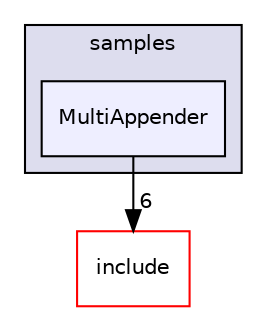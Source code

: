 digraph "c++/3rdParty/plog/samples/MultiAppender" {
  bgcolor=transparent;
  compound=true
  node [ fontsize="10", fontname="Helvetica"];
  edge [ labelfontsize="10", labelfontname="Helvetica"];
  subgraph clusterdir_8d03fde5493a5e8d8675f397fdf6800f {
    graph [ bgcolor="#ddddee", pencolor="black", label="samples" fontname="Helvetica", fontsize="10", URL="dir_8d03fde5493a5e8d8675f397fdf6800f.html"]
  dir_8f44161f085fa8b9460afd18a54b321c [shape=box, label="MultiAppender", style="filled", fillcolor="#eeeeff", pencolor="black", URL="dir_8f44161f085fa8b9460afd18a54b321c.html"];
  }
  dir_05ea78ffc4ddc4f6d9a6448a24f50fa8 [shape=box label="include" color="red" URL="dir_05ea78ffc4ddc4f6d9a6448a24f50fa8.html"];
  dir_8f44161f085fa8b9460afd18a54b321c->dir_05ea78ffc4ddc4f6d9a6448a24f50fa8 [headlabel="6", labeldistance=1.5 headhref="dir_000017_000027.html"];
}
